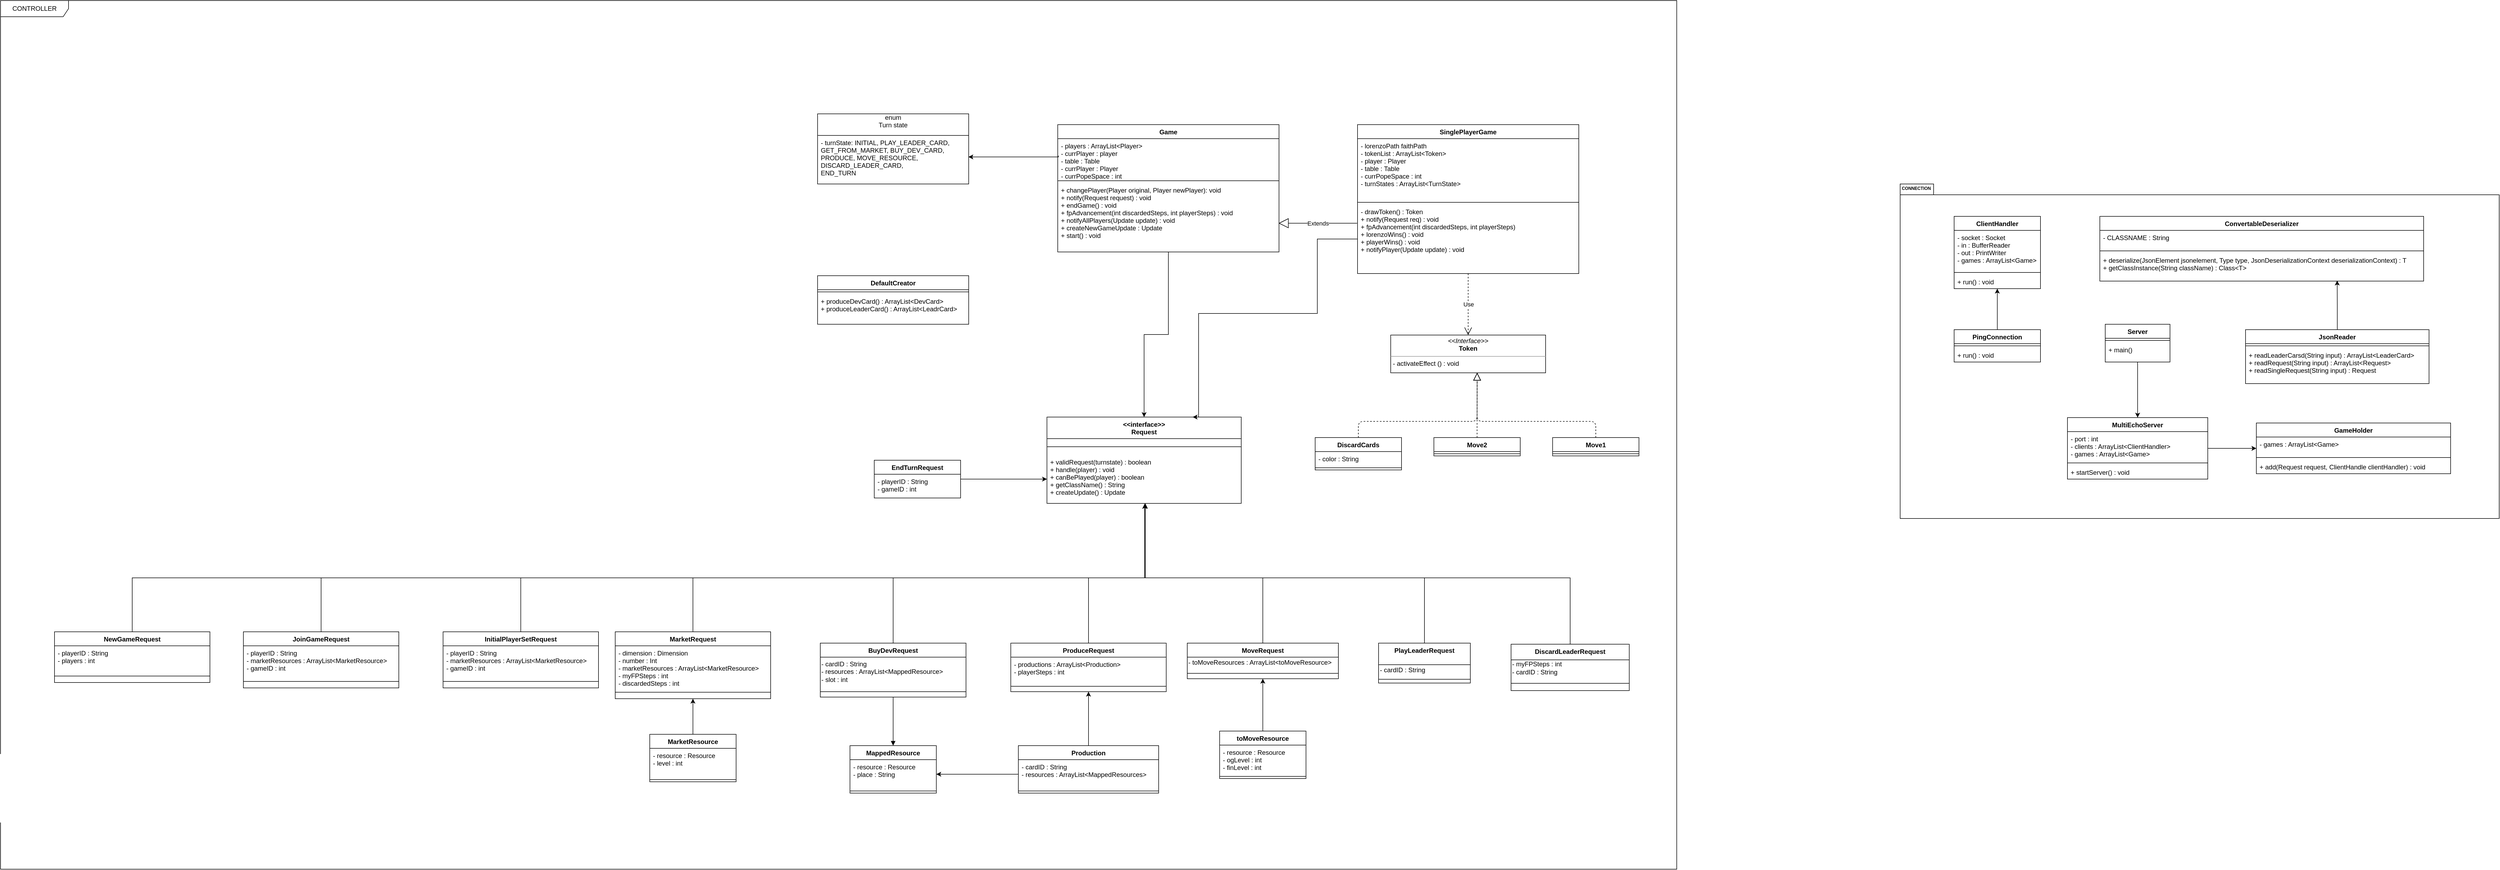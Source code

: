 <mxfile version="14.6.10" type="github">
  <diagram id="XjBvma8TKEidSXA-A0vw" name="Pagina-2">
    <mxGraphModel dx="3427" dy="-552" grid="1" gridSize="10" guides="1" tooltips="1" connect="1" arrows="1" fold="1" page="1" pageScale="1" pageWidth="827" pageHeight="1169" math="0" shadow="0">
      <root>
        <mxCell id="zuPwHXy1TFyjWQxAL-yT-0" />
        <mxCell id="zuPwHXy1TFyjWQxAL-yT-1" parent="zuPwHXy1TFyjWQxAL-yT-0" />
        <mxCell id="2" value="CONTROLLER" style="shape=umlFrame;whiteSpace=wrap;html=1;width=126;height=30;" parent="zuPwHXy1TFyjWQxAL-yT-1" vertex="1">
          <mxGeometry x="-1690" y="1230" width="3106" height="1610" as="geometry" />
        </mxCell>
        <mxCell id="WFDf0e7nfd22DvibQq_O-15" style="edgeStyle=orthogonalEdgeStyle;rounded=0;orthogonalLoop=1;jettySize=auto;html=1;entryX=0.5;entryY=0;entryDx=0;entryDy=0;" parent="zuPwHXy1TFyjWQxAL-yT-1" source="zuPwHXy1TFyjWQxAL-yT-4" target="UZ8g9i1Q12Po_Xgt0YLo-0" edge="1">
          <mxGeometry relative="1" as="geometry" />
        </mxCell>
        <mxCell id="zuPwHXy1TFyjWQxAL-yT-4" value="Game" style="swimlane;fontStyle=1;align=center;verticalAlign=top;childLayout=stackLayout;horizontal=1;startSize=26;horizontalStack=0;resizeParent=1;resizeParentMax=0;resizeLast=0;collapsible=1;marginBottom=0;fillColor=none;" parent="zuPwHXy1TFyjWQxAL-yT-1" vertex="1">
          <mxGeometry x="269" y="1460" width="410" height="236" as="geometry" />
        </mxCell>
        <mxCell id="zuPwHXy1TFyjWQxAL-yT-5" value="- players : ArrayList&lt;Player&gt;&#xa;- currPlayer : player&#xa;- table : Table&#xa;- currPlayer : Player&#xa;- currPopeSpace : int&#xa;&#xa;" style="text;strokeColor=none;fillColor=none;align=left;verticalAlign=top;spacingLeft=4;spacingRight=4;overflow=hidden;rotatable=0;points=[[0,0.5],[1,0.5]];portConstraint=eastwest;" parent="zuPwHXy1TFyjWQxAL-yT-4" vertex="1">
          <mxGeometry y="26" width="410" height="74" as="geometry" />
        </mxCell>
        <mxCell id="zuPwHXy1TFyjWQxAL-yT-6" value="" style="line;strokeWidth=1;fillColor=none;align=left;verticalAlign=middle;spacingTop=-1;spacingLeft=3;spacingRight=3;rotatable=0;labelPosition=right;points=[];portConstraint=eastwest;" parent="zuPwHXy1TFyjWQxAL-yT-4" vertex="1">
          <mxGeometry y="100" width="410" height="8" as="geometry" />
        </mxCell>
        <mxCell id="zuPwHXy1TFyjWQxAL-yT-7" value="+ changePlayer(Player original, Player newPlayer): void&#xa;+ notify(Request request) : void&#xa;+ endGame() : void&#xa;+ fpAdvancement(int discardedSteps, int playerSteps) : void&#xa;+ notifyAllPlayers(Update update) : void&#xa;+ createNewGameUpdate : Update&#xa;+ start() : void" style="text;strokeColor=none;fillColor=none;align=left;verticalAlign=top;spacingLeft=4;spacingRight=4;overflow=hidden;rotatable=0;points=[[0,0.5],[1,0.5]];portConstraint=eastwest;" parent="zuPwHXy1TFyjWQxAL-yT-4" vertex="1">
          <mxGeometry y="108" width="410" height="128" as="geometry" />
        </mxCell>
        <mxCell id="zuPwHXy1TFyjWQxAL-yT-15" value="SinglePlayerGame" style="swimlane;fontStyle=1;align=center;verticalAlign=top;childLayout=stackLayout;horizontal=1;startSize=26;horizontalStack=0;resizeParent=1;resizeParentMax=0;resizeLast=0;collapsible=1;marginBottom=0;fillColor=none;" parent="zuPwHXy1TFyjWQxAL-yT-1" vertex="1">
          <mxGeometry x="824.5" y="1460" width="410" height="276" as="geometry" />
        </mxCell>
        <mxCell id="zuPwHXy1TFyjWQxAL-yT-16" value="- lorenzoPath faithPath&#xa;- tokenList : ArrayList&lt;Token&gt;&#xa;- player : Player&#xa;- table : Table&#xa;- currPopeSpace : int&#xa;- turnStates : ArrayList&lt;TurnState&gt;&#xa;" style="text;strokeColor=none;fillColor=none;align=left;verticalAlign=top;spacingLeft=4;spacingRight=4;overflow=hidden;rotatable=0;points=[[0,0.5],[1,0.5]];portConstraint=eastwest;" parent="zuPwHXy1TFyjWQxAL-yT-15" vertex="1">
          <mxGeometry y="26" width="410" height="114" as="geometry" />
        </mxCell>
        <mxCell id="zuPwHXy1TFyjWQxAL-yT-17" value="" style="line;strokeWidth=1;fillColor=none;align=left;verticalAlign=middle;spacingTop=-1;spacingLeft=3;spacingRight=3;rotatable=0;labelPosition=right;points=[];portConstraint=eastwest;" parent="zuPwHXy1TFyjWQxAL-yT-15" vertex="1">
          <mxGeometry y="140" width="410" height="8" as="geometry" />
        </mxCell>
        <mxCell id="zuPwHXy1TFyjWQxAL-yT-18" value="- drawToken() : Token&#xa;+ notify(Request req) : void&#xa;+ fpAdvancement(int discardedSteps, int playerSteps)&#xa;+ lorenzoWins() : void&#xa;+ playerWins() : void&#xa;+ notifyPlayer(Update update) : void " style="text;strokeColor=none;fillColor=none;align=left;verticalAlign=top;spacingLeft=4;spacingRight=4;overflow=hidden;rotatable=0;points=[[0,0.5],[1,0.5]];portConstraint=eastwest;" parent="zuPwHXy1TFyjWQxAL-yT-15" vertex="1">
          <mxGeometry y="148" width="410" height="128" as="geometry" />
        </mxCell>
        <mxCell id="zuPwHXy1TFyjWQxAL-yT-23" value="&lt;p style=&quot;margin: 0px ; margin-top: 4px ; text-align: center&quot;&gt;&lt;i&gt;&amp;lt;&amp;lt;Interface&amp;gt;&amp;gt;&lt;/i&gt;&lt;br&gt;&lt;b&gt;Token&lt;/b&gt;&lt;/p&gt;&lt;hr size=&quot;1&quot;&gt;&lt;p style=&quot;margin: 0px ; margin-left: 4px&quot;&gt;- activateEffect () : void&lt;br&gt;&lt;/p&gt;" style="verticalAlign=top;align=left;overflow=fill;fontSize=12;fontFamily=Helvetica;html=1;" parent="zuPwHXy1TFyjWQxAL-yT-1" vertex="1">
          <mxGeometry x="886" y="1850" width="287" height="70" as="geometry" />
        </mxCell>
        <mxCell id="zuPwHXy1TFyjWQxAL-yT-24" value="DiscardCards" style="swimlane;fontStyle=1;align=center;verticalAlign=top;childLayout=stackLayout;horizontal=1;startSize=26;horizontalStack=0;resizeParent=1;resizeParentMax=0;resizeLast=0;collapsible=1;marginBottom=0;" parent="zuPwHXy1TFyjWQxAL-yT-1" vertex="1">
          <mxGeometry x="746" y="2040" width="160" height="60" as="geometry" />
        </mxCell>
        <mxCell id="zuPwHXy1TFyjWQxAL-yT-25" value="- color : String" style="text;strokeColor=none;fillColor=none;align=left;verticalAlign=top;spacingLeft=4;spacingRight=4;overflow=hidden;rotatable=0;points=[[0,0.5],[1,0.5]];portConstraint=eastwest;" parent="zuPwHXy1TFyjWQxAL-yT-24" vertex="1">
          <mxGeometry y="26" width="160" height="26" as="geometry" />
        </mxCell>
        <mxCell id="zuPwHXy1TFyjWQxAL-yT-26" value="" style="line;strokeWidth=1;fillColor=none;align=left;verticalAlign=middle;spacingTop=-1;spacingLeft=3;spacingRight=3;rotatable=0;labelPosition=right;points=[];portConstraint=eastwest;" parent="zuPwHXy1TFyjWQxAL-yT-24" vertex="1">
          <mxGeometry y="52" width="160" height="8" as="geometry" />
        </mxCell>
        <mxCell id="zuPwHXy1TFyjWQxAL-yT-27" value="" style="endArrow=block;dashed=1;endFill=0;endSize=12;html=1;exitX=0.5;exitY=0;exitDx=0;exitDy=0;entryX=0.558;entryY=0.997;entryDx=0;entryDy=0;entryPerimeter=0;" parent="zuPwHXy1TFyjWQxAL-yT-1" source="zuPwHXy1TFyjWQxAL-yT-24" target="zuPwHXy1TFyjWQxAL-yT-23" edge="1">
          <mxGeometry width="160" relative="1" as="geometry">
            <mxPoint x="726" y="2270" as="sourcePoint" />
            <mxPoint x="1049" y="2060" as="targetPoint" />
            <Array as="points">
              <mxPoint x="826" y="2010" />
              <mxPoint x="939" y="2010" />
              <mxPoint x="1046" y="2010" />
            </Array>
          </mxGeometry>
        </mxCell>
        <mxCell id="zuPwHXy1TFyjWQxAL-yT-28" value="Move2" style="swimlane;fontStyle=1;align=center;verticalAlign=top;childLayout=stackLayout;horizontal=1;startSize=26;horizontalStack=0;resizeParent=1;resizeParentMax=0;resizeLast=0;collapsible=1;marginBottom=0;" parent="zuPwHXy1TFyjWQxAL-yT-1" vertex="1">
          <mxGeometry x="966" y="2040" width="160" height="34" as="geometry" />
        </mxCell>
        <mxCell id="zuPwHXy1TFyjWQxAL-yT-29" value="" style="line;strokeWidth=1;fillColor=none;align=left;verticalAlign=middle;spacingTop=-1;spacingLeft=3;spacingRight=3;rotatable=0;labelPosition=right;points=[];portConstraint=eastwest;" parent="zuPwHXy1TFyjWQxAL-yT-28" vertex="1">
          <mxGeometry y="26" width="160" height="8" as="geometry" />
        </mxCell>
        <mxCell id="zuPwHXy1TFyjWQxAL-yT-30" value="Move1" style="swimlane;fontStyle=1;align=center;verticalAlign=top;childLayout=stackLayout;horizontal=1;startSize=26;horizontalStack=0;resizeParent=1;resizeParentMax=0;resizeLast=0;collapsible=1;marginBottom=0;" parent="zuPwHXy1TFyjWQxAL-yT-1" vertex="1">
          <mxGeometry x="1186" y="2040" width="160" height="34" as="geometry" />
        </mxCell>
        <mxCell id="zuPwHXy1TFyjWQxAL-yT-31" value="" style="line;strokeWidth=1;fillColor=none;align=left;verticalAlign=middle;spacingTop=-1;spacingLeft=3;spacingRight=3;rotatable=0;labelPosition=right;points=[];portConstraint=eastwest;" parent="zuPwHXy1TFyjWQxAL-yT-30" vertex="1">
          <mxGeometry y="26" width="160" height="8" as="geometry" />
        </mxCell>
        <mxCell id="zuPwHXy1TFyjWQxAL-yT-32" value="" style="endArrow=block;dashed=1;endFill=0;endSize=12;html=1;exitX=0.5;exitY=0;exitDx=0;exitDy=0;entryX=0.558;entryY=0.997;entryDx=0;entryDy=0;entryPerimeter=0;" parent="zuPwHXy1TFyjWQxAL-yT-1" source="zuPwHXy1TFyjWQxAL-yT-28" target="zuPwHXy1TFyjWQxAL-yT-23" edge="1">
          <mxGeometry width="160" relative="1" as="geometry">
            <mxPoint x="1036" y="2310" as="sourcePoint" />
            <mxPoint x="1046" y="2060" as="targetPoint" />
          </mxGeometry>
        </mxCell>
        <mxCell id="zuPwHXy1TFyjWQxAL-yT-33" value="" style="endArrow=block;dashed=1;endFill=0;endSize=12;html=1;exitX=0.5;exitY=0;exitDx=0;exitDy=0;entryX=0.558;entryY=0.996;entryDx=0;entryDy=0;entryPerimeter=0;" parent="zuPwHXy1TFyjWQxAL-yT-1" source="zuPwHXy1TFyjWQxAL-yT-30" target="zuPwHXy1TFyjWQxAL-yT-23" edge="1">
          <mxGeometry width="160" relative="1" as="geometry">
            <mxPoint x="1296" y="2290" as="sourcePoint" />
            <mxPoint x="1045" y="2064" as="targetPoint" />
            <Array as="points">
              <mxPoint x="1266" y="2010" />
              <mxPoint x="1046" y="2010" />
            </Array>
          </mxGeometry>
        </mxCell>
        <mxCell id="zuPwHXy1TFyjWQxAL-yT-34" value="Use" style="endArrow=open;endSize=12;dashed=1;html=1;entryX=0.5;entryY=0;entryDx=0;entryDy=0;" parent="zuPwHXy1TFyjWQxAL-yT-1" source="zuPwHXy1TFyjWQxAL-yT-18" target="zuPwHXy1TFyjWQxAL-yT-23" edge="1">
          <mxGeometry width="160" relative="1" as="geometry">
            <mxPoint x="310" y="2040" as="sourcePoint" />
            <mxPoint x="470" y="2040" as="targetPoint" />
          </mxGeometry>
        </mxCell>
        <mxCell id="QdaKhmfzMMFKIb9w_ULD-0" value="enum&#xa;Turn state&#xa;" style="swimlane;fontStyle=0;childLayout=stackLayout;horizontal=1;startSize=40;fillColor=none;horizontalStack=0;resizeParent=1;resizeParentMax=0;resizeLast=0;collapsible=1;marginBottom=0;" parent="zuPwHXy1TFyjWQxAL-yT-1" vertex="1">
          <mxGeometry x="-176" y="1440" width="280" height="130" as="geometry" />
        </mxCell>
        <mxCell id="QdaKhmfzMMFKIb9w_ULD-2" value="- turnState: INITIAL, PLAY_LEADER_CARD, &#xa;GET_FROM_MARKET, BUY_DEV_CARD, &#xa;PRODUCE, MOVE_RESOURCE, &#xa;DISCARD_LEADER_CARD,&#xa;END_TURN" style="text;strokeColor=none;fillColor=none;align=left;verticalAlign=top;spacingLeft=4;spacingRight=4;overflow=hidden;rotatable=0;points=[[0,0.5],[1,0.5]];portConstraint=eastwest;" parent="QdaKhmfzMMFKIb9w_ULD-0" vertex="1">
          <mxGeometry y="40" width="280" height="90" as="geometry" />
        </mxCell>
        <mxCell id="UZ8g9i1Q12Po_Xgt0YLo-0" value="&lt;&lt;interface&gt;&gt;&#xa;Request" style="swimlane;fontStyle=1;align=center;verticalAlign=top;childLayout=stackLayout;horizontal=1;startSize=40;horizontalStack=0;resizeParent=1;resizeParentMax=0;resizeLast=0;collapsible=1;marginBottom=0;" parent="zuPwHXy1TFyjWQxAL-yT-1" vertex="1">
          <mxGeometry x="249" y="2002" width="360" height="160" as="geometry">
            <mxRectangle x="182" y="1730" width="110" height="30" as="alternateBounds" />
          </mxGeometry>
        </mxCell>
        <mxCell id="UZ8g9i1Q12Po_Xgt0YLo-1" value="" style="line;strokeWidth=1;fillColor=none;align=left;verticalAlign=middle;spacingTop=-1;spacingLeft=3;spacingRight=3;rotatable=0;labelPosition=right;points=[];portConstraint=eastwest;" parent="UZ8g9i1Q12Po_Xgt0YLo-0" vertex="1">
          <mxGeometry y="40" width="360" height="30" as="geometry" />
        </mxCell>
        <mxCell id="UZ8g9i1Q12Po_Xgt0YLo-2" value="+ validRequest(turnstate) : boolean&#xa;+ handle(player) : void&#xa;+ canBePlayed(player) : boolean&#xa;+ getClassName() : String&#xa;+ createUpdate() : Update&#xa;&#xa;&#xa;" style="text;strokeColor=none;fillColor=none;align=left;verticalAlign=top;spacingLeft=4;spacingRight=4;overflow=hidden;rotatable=0;points=[[0,0.5],[1,0.5]];portConstraint=eastwest;" parent="UZ8g9i1Q12Po_Xgt0YLo-0" vertex="1">
          <mxGeometry y="70" width="360" height="90" as="geometry" />
        </mxCell>
        <mxCell id="UZ8g9i1Q12Po_Xgt0YLo-13" style="edgeStyle=orthogonalEdgeStyle;rounded=0;orthogonalLoop=1;jettySize=auto;html=1;entryX=0.505;entryY=1.001;entryDx=0;entryDy=0;entryPerimeter=0;exitX=0.5;exitY=0;exitDx=0;exitDy=0;" parent="zuPwHXy1TFyjWQxAL-yT-1" source="CXDdSFIX0ZnYIhV8G9Mw-33" target="UZ8g9i1Q12Po_Xgt0YLo-2" edge="1">
          <mxGeometry relative="1" as="geometry">
            <Array as="points">
              <mxPoint x="-36" y="2300" />
              <mxPoint x="431" y="2300" />
            </Array>
            <mxPoint x="-437" y="2200" as="targetPoint" />
          </mxGeometry>
        </mxCell>
        <mxCell id="UZ8g9i1Q12Po_Xgt0YLo-6" value="MarketRequest" style="swimlane;fontStyle=1;align=center;verticalAlign=top;childLayout=stackLayout;horizontal=1;startSize=26;horizontalStack=0;resizeParent=1;resizeParentMax=0;resizeLast=0;collapsible=1;marginBottom=0;" parent="zuPwHXy1TFyjWQxAL-yT-1" vertex="1">
          <mxGeometry x="-551" y="2400" width="288" height="124" as="geometry" />
        </mxCell>
        <mxCell id="UZ8g9i1Q12Po_Xgt0YLo-8" value="- dimension : Dimension&#xa;- number : Int&#xa;- marketResources : ArrayList&lt;MarketResource&gt;&#xa;- myFPSteps : int&#xa;- discardedSteps : int" style="text;strokeColor=none;fillColor=none;align=left;verticalAlign=top;spacingLeft=4;spacingRight=4;overflow=hidden;rotatable=0;points=[[0,0.5],[1,0.5]];portConstraint=eastwest;" parent="UZ8g9i1Q12Po_Xgt0YLo-6" vertex="1">
          <mxGeometry y="26" width="288" height="74" as="geometry" />
        </mxCell>
        <mxCell id="UZ8g9i1Q12Po_Xgt0YLo-7" value="" style="line;strokeWidth=1;fillColor=none;align=left;verticalAlign=middle;spacingTop=-1;spacingLeft=3;spacingRight=3;rotatable=0;labelPosition=right;points=[];portConstraint=eastwest;" parent="UZ8g9i1Q12Po_Xgt0YLo-6" vertex="1">
          <mxGeometry y="100" width="288" height="24" as="geometry" />
        </mxCell>
        <mxCell id="UZ8g9i1Q12Po_Xgt0YLo-14" style="edgeStyle=orthogonalEdgeStyle;rounded=0;orthogonalLoop=1;jettySize=auto;html=1;exitX=0.5;exitY=0;exitDx=0;exitDy=0;entryX=0.505;entryY=1.004;entryDx=0;entryDy=0;entryPerimeter=0;" parent="zuPwHXy1TFyjWQxAL-yT-1" source="UZ8g9i1Q12Po_Xgt0YLo-6" target="UZ8g9i1Q12Po_Xgt0YLo-2" edge="1">
          <mxGeometry relative="1" as="geometry">
            <mxPoint x="-1321" y="2270" as="sourcePoint" />
            <mxPoint x="319" y="2140" as="targetPoint" />
            <Array as="points">
              <mxPoint x="-407" y="2300" />
              <mxPoint x="431" y="2300" />
            </Array>
          </mxGeometry>
        </mxCell>
        <mxCell id="7PWRgVyLpjwVJqehHupk-3" style="edgeStyle=orthogonalEdgeStyle;rounded=0;orthogonalLoop=1;jettySize=auto;html=1;entryX=0.505;entryY=0.997;entryDx=0;entryDy=0;entryPerimeter=0;exitX=0.5;exitY=0;exitDx=0;exitDy=0;" parent="zuPwHXy1TFyjWQxAL-yT-1" source="7PWRgVyLpjwVJqehHupk-1" target="UZ8g9i1Q12Po_Xgt0YLo-2" edge="1">
          <mxGeometry relative="1" as="geometry">
            <Array as="points">
              <mxPoint x="649" y="2300" />
              <mxPoint x="431" y="2300" />
            </Array>
            <mxPoint x="-437" y="2196" as="targetPoint" />
          </mxGeometry>
        </mxCell>
        <mxCell id="7PWRgVyLpjwVJqehHupk-1" value="MoveRequest" style="swimlane;fontStyle=1;align=center;verticalAlign=top;childLayout=stackLayout;horizontal=1;startSize=26;horizontalStack=0;resizeParent=1;resizeParentMax=0;resizeLast=0;collapsible=1;marginBottom=0;" parent="zuPwHXy1TFyjWQxAL-yT-1" vertex="1">
          <mxGeometry x="509" y="2421" width="280" height="66" as="geometry" />
        </mxCell>
        <mxCell id="CXDdSFIX0ZnYIhV8G9Mw-23" value="- toMoveResources : ArrayList&amp;lt;toMoveResource&amp;gt;" style="text;html=1;align=left;verticalAlign=middle;resizable=0;points=[];autosize=1;strokeColor=none;" parent="7PWRgVyLpjwVJqehHupk-1" vertex="1">
          <mxGeometry y="26" width="280" height="20" as="geometry" />
        </mxCell>
        <mxCell id="7PWRgVyLpjwVJqehHupk-2" value="" style="line;strokeWidth=1;fillColor=none;align=left;verticalAlign=middle;spacingTop=-1;spacingLeft=3;spacingRight=3;rotatable=0;labelPosition=right;points=[];portConstraint=eastwest;" parent="7PWRgVyLpjwVJqehHupk-1" vertex="1">
          <mxGeometry y="46" width="280" height="20" as="geometry" />
        </mxCell>
        <mxCell id="7PWRgVyLpjwVJqehHupk-6" style="edgeStyle=orthogonalEdgeStyle;rounded=0;orthogonalLoop=1;jettySize=auto;html=1;entryX=0.505;entryY=0.999;entryDx=0;entryDy=0;entryPerimeter=0;exitX=0.5;exitY=0;exitDx=0;exitDy=0;" parent="zuPwHXy1TFyjWQxAL-yT-1" source="7PWRgVyLpjwVJqehHupk-4" target="UZ8g9i1Q12Po_Xgt0YLo-2" edge="1">
          <mxGeometry relative="1" as="geometry">
            <Array as="points">
              <mxPoint x="949" y="2300" />
              <mxPoint x="431" y="2300" />
            </Array>
            <mxPoint x="-437" y="2196" as="targetPoint" />
          </mxGeometry>
        </mxCell>
        <mxCell id="7PWRgVyLpjwVJqehHupk-4" value="PlayLeaderRequest" style="swimlane;fontStyle=1;align=center;verticalAlign=top;childLayout=stackLayout;horizontal=1;startSize=40;horizontalStack=0;resizeParent=1;resizeParentMax=0;resizeLast=0;collapsible=1;marginBottom=0;" parent="zuPwHXy1TFyjWQxAL-yT-1" vertex="1">
          <mxGeometry x="863.5" y="2421" width="170" height="74" as="geometry" />
        </mxCell>
        <mxCell id="CXDdSFIX0ZnYIhV8G9Mw-24" value="- cardID : String" style="text;html=1;align=left;verticalAlign=middle;resizable=0;points=[];autosize=1;strokeColor=none;" parent="7PWRgVyLpjwVJqehHupk-4" vertex="1">
          <mxGeometry y="40" width="170" height="20" as="geometry" />
        </mxCell>
        <mxCell id="7PWRgVyLpjwVJqehHupk-5" value="" style="line;strokeWidth=1;fillColor=none;align=left;verticalAlign=middle;spacingTop=-1;spacingLeft=3;spacingRight=3;rotatable=0;labelPosition=right;points=[];portConstraint=eastwest;" parent="7PWRgVyLpjwVJqehHupk-4" vertex="1">
          <mxGeometry y="60" width="170" height="14" as="geometry" />
        </mxCell>
        <mxCell id="CXDdSFIX0ZnYIhV8G9Mw-10" style="edgeStyle=orthogonalEdgeStyle;rounded=0;orthogonalLoop=1;jettySize=auto;html=1;entryX=0.505;entryY=1;entryDx=0;entryDy=0;entryPerimeter=0;exitX=0.5;exitY=0;exitDx=0;exitDy=0;" parent="zuPwHXy1TFyjWQxAL-yT-1" source="CXDdSFIX0ZnYIhV8G9Mw-6" target="UZ8g9i1Q12Po_Xgt0YLo-2" edge="1">
          <mxGeometry relative="1" as="geometry">
            <mxPoint x="-436" y="2207" as="targetPoint" />
            <Array as="points">
              <mxPoint x="1219" y="2300" />
              <mxPoint x="431" y="2300" />
            </Array>
          </mxGeometry>
        </mxCell>
        <mxCell id="CXDdSFIX0ZnYIhV8G9Mw-6" value="DiscardLeaderRequest" style="swimlane;fontStyle=1;align=center;verticalAlign=top;childLayout=stackLayout;horizontal=1;startSize=29;horizontalStack=0;resizeParent=1;resizeParentMax=0;resizeLast=0;collapsible=1;marginBottom=0;" parent="zuPwHXy1TFyjWQxAL-yT-1" vertex="1">
          <mxGeometry x="1109" y="2423" width="219" height="86" as="geometry" />
        </mxCell>
        <mxCell id="CXDdSFIX0ZnYIhV8G9Mw-9" value="- myFPSteps : int&lt;br&gt;- cardID : String" style="text;html=1;align=left;verticalAlign=middle;resizable=0;points=[];autosize=1;strokeColor=none;" parent="CXDdSFIX0ZnYIhV8G9Mw-6" vertex="1">
          <mxGeometry y="29" width="219" height="30" as="geometry" />
        </mxCell>
        <mxCell id="CXDdSFIX0ZnYIhV8G9Mw-7" value="" style="line;strokeWidth=1;fillColor=none;align=left;verticalAlign=middle;spacingTop=-1;spacingLeft=3;spacingRight=3;rotatable=0;labelPosition=right;points=[];portConstraint=eastwest;" parent="CXDdSFIX0ZnYIhV8G9Mw-6" vertex="1">
          <mxGeometry y="59" width="219" height="27" as="geometry" />
        </mxCell>
        <mxCell id="CXDdSFIX0ZnYIhV8G9Mw-11" value="EndTurnRequest" style="swimlane;fontStyle=1;align=center;verticalAlign=top;childLayout=stackLayout;horizontal=1;startSize=26;horizontalStack=0;resizeParent=1;resizeParentMax=0;resizeLast=0;collapsible=1;marginBottom=0;" parent="zuPwHXy1TFyjWQxAL-yT-1" vertex="1">
          <mxGeometry x="-71" y="2082" width="160" height="70" as="geometry" />
        </mxCell>
        <mxCell id="WFDf0e7nfd22DvibQq_O-1" value="- playerID : String&#xa;- gameID : int" style="text;strokeColor=none;fillColor=none;align=left;verticalAlign=top;spacingLeft=4;spacingRight=4;overflow=hidden;rotatable=0;points=[[0,0.5],[1,0.5]];portConstraint=eastwest;" parent="CXDdSFIX0ZnYIhV8G9Mw-11" vertex="1">
          <mxGeometry y="26" width="160" height="44" as="geometry" />
        </mxCell>
        <mxCell id="CXDdSFIX0ZnYIhV8G9Mw-13" value="" style="line;strokeWidth=1;fillColor=none;align=left;verticalAlign=middle;spacingTop=-1;spacingLeft=3;spacingRight=3;rotatable=0;labelPosition=right;points=[];portConstraint=eastwest;" parent="CXDdSFIX0ZnYIhV8G9Mw-11" vertex="1">
          <mxGeometry y="70" width="160" as="geometry" />
        </mxCell>
        <mxCell id="CXDdSFIX0ZnYIhV8G9Mw-14" style="edgeStyle=orthogonalEdgeStyle;rounded=0;orthogonalLoop=1;jettySize=auto;html=1;exitX=1;exitY=0.5;exitDx=0;exitDy=0;" parent="zuPwHXy1TFyjWQxAL-yT-1" source="CXDdSFIX0ZnYIhV8G9Mw-11" target="UZ8g9i1Q12Po_Xgt0YLo-2" edge="1">
          <mxGeometry relative="1" as="geometry">
            <mxPoint x="-305.941" y="1860" as="sourcePoint" />
            <mxPoint x="-721" y="2010" as="targetPoint" />
            <Array as="points" />
          </mxGeometry>
        </mxCell>
        <mxCell id="CXDdSFIX0ZnYIhV8G9Mw-18" style="edgeStyle=orthogonalEdgeStyle;rounded=0;orthogonalLoop=1;jettySize=auto;html=1;entryX=0.5;entryY=1;entryDx=0;entryDy=0;" parent="zuPwHXy1TFyjWQxAL-yT-1" source="CXDdSFIX0ZnYIhV8G9Mw-15" target="UZ8g9i1Q12Po_Xgt0YLo-6" edge="1">
          <mxGeometry relative="1" as="geometry" />
        </mxCell>
        <mxCell id="CXDdSFIX0ZnYIhV8G9Mw-15" value="MarketResource" style="swimlane;fontStyle=1;align=center;verticalAlign=top;childLayout=stackLayout;horizontal=1;startSize=26;horizontalStack=0;resizeParent=1;resizeParentMax=0;resizeLast=0;collapsible=1;marginBottom=0;" parent="zuPwHXy1TFyjWQxAL-yT-1" vertex="1">
          <mxGeometry x="-487" y="2590" width="160" height="88" as="geometry" />
        </mxCell>
        <mxCell id="CXDdSFIX0ZnYIhV8G9Mw-16" value="- resource : Resource&#xa;- level : int" style="text;strokeColor=none;fillColor=none;align=left;verticalAlign=top;spacingLeft=4;spacingRight=4;overflow=hidden;rotatable=0;points=[[0,0.5],[1,0.5]];portConstraint=eastwest;" parent="CXDdSFIX0ZnYIhV8G9Mw-15" vertex="1">
          <mxGeometry y="26" width="160" height="54" as="geometry" />
        </mxCell>
        <mxCell id="CXDdSFIX0ZnYIhV8G9Mw-17" value="" style="line;strokeWidth=1;fillColor=none;align=left;verticalAlign=middle;spacingTop=-1;spacingLeft=3;spacingRight=3;rotatable=0;labelPosition=right;points=[];portConstraint=eastwest;" parent="CXDdSFIX0ZnYIhV8G9Mw-15" vertex="1">
          <mxGeometry y="80" width="160" height="8" as="geometry" />
        </mxCell>
        <mxCell id="CXDdSFIX0ZnYIhV8G9Mw-22" style="edgeStyle=orthogonalEdgeStyle;rounded=0;orthogonalLoop=1;jettySize=auto;html=1;entryX=0.5;entryY=1;entryDx=0;entryDy=0;" parent="zuPwHXy1TFyjWQxAL-yT-1" source="CXDdSFIX0ZnYIhV8G9Mw-19" target="7PWRgVyLpjwVJqehHupk-1" edge="1">
          <mxGeometry relative="1" as="geometry" />
        </mxCell>
        <mxCell id="CXDdSFIX0ZnYIhV8G9Mw-19" value="toMoveResource" style="swimlane;fontStyle=1;align=center;verticalAlign=top;childLayout=stackLayout;horizontal=1;startSize=26;horizontalStack=0;resizeParent=1;resizeParentMax=0;resizeLast=0;collapsible=1;marginBottom=0;" parent="zuPwHXy1TFyjWQxAL-yT-1" vertex="1">
          <mxGeometry x="569" y="2584" width="160" height="88" as="geometry" />
        </mxCell>
        <mxCell id="CXDdSFIX0ZnYIhV8G9Mw-20" value="- resource : Resource&#xa;- ogLevel : int&#xa;- finLevel : int" style="text;strokeColor=none;fillColor=none;align=left;verticalAlign=top;spacingLeft=4;spacingRight=4;overflow=hidden;rotatable=0;points=[[0,0.5],[1,0.5]];portConstraint=eastwest;" parent="CXDdSFIX0ZnYIhV8G9Mw-19" vertex="1">
          <mxGeometry y="26" width="160" height="54" as="geometry" />
        </mxCell>
        <mxCell id="CXDdSFIX0ZnYIhV8G9Mw-21" value="" style="line;strokeWidth=1;fillColor=none;align=left;verticalAlign=middle;spacingTop=-1;spacingLeft=3;spacingRight=3;rotatable=0;labelPosition=right;points=[];portConstraint=eastwest;" parent="CXDdSFIX0ZnYIhV8G9Mw-19" vertex="1">
          <mxGeometry y="80" width="160" height="8" as="geometry" />
        </mxCell>
        <mxCell id="CXDdSFIX0ZnYIhV8G9Mw-32" style="edgeStyle=orthogonalEdgeStyle;rounded=0;orthogonalLoop=1;jettySize=auto;html=1;entryX=0.506;entryY=1.002;entryDx=0;entryDy=0;entryPerimeter=0;" parent="zuPwHXy1TFyjWQxAL-yT-1" source="CXDdSFIX0ZnYIhV8G9Mw-25" target="UZ8g9i1Q12Po_Xgt0YLo-2" edge="1">
          <mxGeometry relative="1" as="geometry">
            <mxPoint x="-438" y="2220" as="targetPoint" />
            <Array as="points">
              <mxPoint x="326" y="2300" />
              <mxPoint x="431" y="2300" />
            </Array>
          </mxGeometry>
        </mxCell>
        <mxCell id="CXDdSFIX0ZnYIhV8G9Mw-25" value="ProduceRequest" style="swimlane;fontStyle=1;align=center;verticalAlign=top;childLayout=stackLayout;horizontal=1;startSize=26;horizontalStack=0;resizeParent=1;resizeParentMax=0;resizeLast=0;collapsible=1;marginBottom=0;" parent="zuPwHXy1TFyjWQxAL-yT-1" vertex="1">
          <mxGeometry x="182" y="2421" width="288" height="90" as="geometry" />
        </mxCell>
        <mxCell id="CXDdSFIX0ZnYIhV8G9Mw-26" value="- productions : ArrayList&lt;Production&gt;&#xa;- playerSteps : int&#xa;" style="text;strokeColor=none;fillColor=none;align=left;verticalAlign=top;spacingLeft=4;spacingRight=4;overflow=hidden;rotatable=0;points=[[0,0.5],[1,0.5]];portConstraint=eastwest;" parent="CXDdSFIX0ZnYIhV8G9Mw-25" vertex="1">
          <mxGeometry y="26" width="288" height="44" as="geometry" />
        </mxCell>
        <mxCell id="CXDdSFIX0ZnYIhV8G9Mw-27" value="" style="line;strokeWidth=1;fillColor=none;align=left;verticalAlign=middle;spacingTop=-1;spacingLeft=3;spacingRight=3;rotatable=0;labelPosition=right;points=[];portConstraint=eastwest;" parent="CXDdSFIX0ZnYIhV8G9Mw-25" vertex="1">
          <mxGeometry y="70" width="288" height="20" as="geometry" />
        </mxCell>
        <mxCell id="CXDdSFIX0ZnYIhV8G9Mw-28" style="edgeStyle=orthogonalEdgeStyle;rounded=0;orthogonalLoop=1;jettySize=auto;html=1;entryX=0.5;entryY=1;entryDx=0;entryDy=0;" parent="zuPwHXy1TFyjWQxAL-yT-1" source="CXDdSFIX0ZnYIhV8G9Mw-29" target="CXDdSFIX0ZnYIhV8G9Mw-25" edge="1">
          <mxGeometry relative="1" as="geometry" />
        </mxCell>
        <mxCell id="CXDdSFIX0ZnYIhV8G9Mw-40" style="edgeStyle=orthogonalEdgeStyle;rounded=0;orthogonalLoop=1;jettySize=auto;html=1;entryX=1;entryY=0.5;entryDx=0;entryDy=0;" parent="zuPwHXy1TFyjWQxAL-yT-1" source="CXDdSFIX0ZnYIhV8G9Mw-29" target="CXDdSFIX0ZnYIhV8G9Mw-37" edge="1">
          <mxGeometry relative="1" as="geometry">
            <mxPoint x="39" y="2655" as="targetPoint" />
            <Array as="points">
              <mxPoint x="119" y="2664" />
              <mxPoint x="119" y="2664" />
            </Array>
          </mxGeometry>
        </mxCell>
        <mxCell id="CXDdSFIX0ZnYIhV8G9Mw-29" value="Production" style="swimlane;fontStyle=1;align=center;verticalAlign=top;childLayout=stackLayout;horizontal=1;startSize=26;horizontalStack=0;resizeParent=1;resizeParentMax=0;resizeLast=0;collapsible=1;marginBottom=0;" parent="zuPwHXy1TFyjWQxAL-yT-1" vertex="1">
          <mxGeometry x="196" y="2611" width="260" height="88" as="geometry" />
        </mxCell>
        <mxCell id="CXDdSFIX0ZnYIhV8G9Mw-30" value="- cardID : String&#xa;- resources : ArrayList&lt;MappedResources&gt;" style="text;strokeColor=none;fillColor=none;align=left;verticalAlign=top;spacingLeft=4;spacingRight=4;overflow=hidden;rotatable=0;points=[[0,0.5],[1,0.5]];portConstraint=eastwest;" parent="CXDdSFIX0ZnYIhV8G9Mw-29" vertex="1">
          <mxGeometry y="26" width="260" height="54" as="geometry" />
        </mxCell>
        <mxCell id="CXDdSFIX0ZnYIhV8G9Mw-31" value="" style="line;strokeWidth=1;fillColor=none;align=left;verticalAlign=middle;spacingTop=-1;spacingLeft=3;spacingRight=3;rotatable=0;labelPosition=right;points=[];portConstraint=eastwest;" parent="CXDdSFIX0ZnYIhV8G9Mw-29" vertex="1">
          <mxGeometry y="80" width="260" height="8" as="geometry" />
        </mxCell>
        <mxCell id="CXDdSFIX0ZnYIhV8G9Mw-33" value="BuyDevRequest&#xa;" style="swimlane;fontStyle=1;align=center;verticalAlign=top;childLayout=stackLayout;horizontal=1;startSize=26;horizontalStack=0;resizeParent=1;resizeParentMax=0;resizeLast=0;collapsible=1;marginBottom=0;" parent="zuPwHXy1TFyjWQxAL-yT-1" vertex="1">
          <mxGeometry x="-171" y="2421" width="270" height="100" as="geometry" />
        </mxCell>
        <mxCell id="CXDdSFIX0ZnYIhV8G9Mw-34" value="- cardID : String&lt;br&gt;- resources : ArrayList&amp;lt;MappedResource&amp;gt;&lt;br&gt;- slot : int" style="text;html=1;strokeColor=none;fillColor=none;align=left;verticalAlign=middle;whiteSpace=wrap;rounded=0;" parent="CXDdSFIX0ZnYIhV8G9Mw-33" vertex="1">
          <mxGeometry y="26" width="270" height="54" as="geometry" />
        </mxCell>
        <mxCell id="CXDdSFIX0ZnYIhV8G9Mw-35" value="" style="line;strokeWidth=1;fillColor=none;align=left;verticalAlign=middle;spacingTop=-1;spacingLeft=3;spacingRight=3;rotatable=0;labelPosition=right;points=[];portConstraint=eastwest;" parent="CXDdSFIX0ZnYIhV8G9Mw-33" vertex="1">
          <mxGeometry y="80" width="270" height="20" as="geometry" />
        </mxCell>
        <mxCell id="CXDdSFIX0ZnYIhV8G9Mw-36" value="MappedResource" style="swimlane;fontStyle=1;align=center;verticalAlign=top;childLayout=stackLayout;horizontal=1;startSize=26;horizontalStack=0;resizeParent=1;resizeParentMax=0;resizeLast=0;collapsible=1;marginBottom=0;" parent="zuPwHXy1TFyjWQxAL-yT-1" vertex="1">
          <mxGeometry x="-116" y="2611" width="160" height="88" as="geometry" />
        </mxCell>
        <mxCell id="CXDdSFIX0ZnYIhV8G9Mw-37" value="- resource : Resource&#xa;- place : String" style="text;strokeColor=none;fillColor=none;align=left;verticalAlign=top;spacingLeft=4;spacingRight=4;overflow=hidden;rotatable=0;points=[[0,0.5],[1,0.5]];portConstraint=eastwest;" parent="CXDdSFIX0ZnYIhV8G9Mw-36" vertex="1">
          <mxGeometry y="26" width="160" height="54" as="geometry" />
        </mxCell>
        <mxCell id="CXDdSFIX0ZnYIhV8G9Mw-38" value="" style="line;strokeWidth=1;fillColor=none;align=left;verticalAlign=middle;spacingTop=-1;spacingLeft=3;spacingRight=3;rotatable=0;labelPosition=right;points=[];portConstraint=eastwest;" parent="CXDdSFIX0ZnYIhV8G9Mw-36" vertex="1">
          <mxGeometry y="80" width="160" height="8" as="geometry" />
        </mxCell>
        <mxCell id="CXDdSFIX0ZnYIhV8G9Mw-39" value="" style="html=1;verticalAlign=bottom;endArrow=block;exitX=0.5;exitY=1;exitDx=0;exitDy=0;entryX=0.5;entryY=0;entryDx=0;entryDy=0;" parent="zuPwHXy1TFyjWQxAL-yT-1" source="CXDdSFIX0ZnYIhV8G9Mw-33" target="CXDdSFIX0ZnYIhV8G9Mw-36" edge="1">
          <mxGeometry width="80" relative="1" as="geometry">
            <mxPoint x="-151" y="2675" as="sourcePoint" />
            <mxPoint x="-71" y="2675" as="targetPoint" />
          </mxGeometry>
        </mxCell>
        <mxCell id="CXDdSFIX0ZnYIhV8G9Mw-41" style="edgeStyle=orthogonalEdgeStyle;rounded=0;orthogonalLoop=1;jettySize=auto;html=1;exitX=0.003;exitY=0.427;exitDx=0;exitDy=0;exitPerimeter=0;entryX=0.998;entryY=0.443;entryDx=0;entryDy=0;entryPerimeter=0;" parent="zuPwHXy1TFyjWQxAL-yT-1" source="zuPwHXy1TFyjWQxAL-yT-5" target="QdaKhmfzMMFKIb9w_ULD-2" edge="1">
          <mxGeometry relative="1" as="geometry">
            <mxPoint x="104" y="1520" as="targetPoint" />
            <Array as="points">
              <mxPoint x="270" y="1520" />
            </Array>
          </mxGeometry>
        </mxCell>
        <mxCell id="CXDdSFIX0ZnYIhV8G9Mw-43" value="DefaultCreator" style="swimlane;fontStyle=1;align=center;verticalAlign=top;childLayout=stackLayout;horizontal=1;startSize=26;horizontalStack=0;resizeParent=1;resizeParentMax=0;resizeLast=0;collapsible=1;marginBottom=0;" parent="zuPwHXy1TFyjWQxAL-yT-1" vertex="1">
          <mxGeometry x="-176" y="1740" width="280" height="90" as="geometry" />
        </mxCell>
        <mxCell id="CXDdSFIX0ZnYIhV8G9Mw-45" value="" style="line;strokeWidth=1;fillColor=none;align=left;verticalAlign=middle;spacingTop=-1;spacingLeft=3;spacingRight=3;rotatable=0;labelPosition=right;points=[];portConstraint=eastwest;" parent="CXDdSFIX0ZnYIhV8G9Mw-43" vertex="1">
          <mxGeometry y="26" width="280" height="8" as="geometry" />
        </mxCell>
        <mxCell id="CXDdSFIX0ZnYIhV8G9Mw-46" value="+ produceDevCard() : ArrayList&lt;DevCard&gt;&#xa;+ produceLeaderCard() : ArrayList&lt;LeadrCard&gt;" style="text;strokeColor=none;fillColor=none;align=left;verticalAlign=top;spacingLeft=4;spacingRight=4;overflow=hidden;rotatable=0;points=[[0,0.5],[1,0.5]];portConstraint=eastwest;" parent="CXDdSFIX0ZnYIhV8G9Mw-43" vertex="1">
          <mxGeometry y="34" width="280" height="56" as="geometry" />
        </mxCell>
        <mxCell id="CXDdSFIX0ZnYIhV8G9Mw-48" value="" style="shape=folder;fontStyle=1;spacingTop=10;tabWidth=40;tabHeight=20;tabPosition=left;html=1;fillColor=none;" parent="zuPwHXy1TFyjWQxAL-yT-1" vertex="1">
          <mxGeometry x="1830" y="1570" width="1110" height="620" as="geometry" />
        </mxCell>
        <mxCell id="CXDdSFIX0ZnYIhV8G9Mw-49" value="CONNECTION" style="text;align=center;fontStyle=1;verticalAlign=middle;spacingLeft=3;spacingRight=3;strokeColor=none;rotatable=0;points=[[0,0.5],[1,0.5]];portConstraint=eastwest;fillColor=none;fontSize=8;" parent="zuPwHXy1TFyjWQxAL-yT-1" vertex="1">
          <mxGeometry x="1830" y="1570" width="60" height="16" as="geometry" />
        </mxCell>
        <mxCell id="CXDdSFIX0ZnYIhV8G9Mw-50" value="ClientHandler" style="swimlane;fontStyle=1;align=center;verticalAlign=top;childLayout=stackLayout;horizontal=1;startSize=26;horizontalStack=0;resizeParent=1;resizeParentMax=0;resizeLast=0;collapsible=1;marginBottom=0;fillColor=none;" parent="zuPwHXy1TFyjWQxAL-yT-1" vertex="1">
          <mxGeometry x="1930" y="1630" width="160" height="134" as="geometry" />
        </mxCell>
        <mxCell id="CXDdSFIX0ZnYIhV8G9Mw-51" value="- socket : Socket&#xa;- in : BufferReader&#xa;- out : PrintWriter&#xa;- games : ArrayList&lt;Game&gt;" style="text;strokeColor=none;fillColor=none;align=left;verticalAlign=top;spacingLeft=4;spacingRight=4;overflow=hidden;rotatable=0;points=[[0,0.5],[1,0.5]];portConstraint=eastwest;" parent="CXDdSFIX0ZnYIhV8G9Mw-50" vertex="1">
          <mxGeometry y="26" width="160" height="74" as="geometry" />
        </mxCell>
        <mxCell id="CXDdSFIX0ZnYIhV8G9Mw-52" value="" style="line;strokeWidth=1;fillColor=none;align=left;verticalAlign=middle;spacingTop=-1;spacingLeft=3;spacingRight=3;rotatable=0;labelPosition=right;points=[];portConstraint=eastwest;" parent="CXDdSFIX0ZnYIhV8G9Mw-50" vertex="1">
          <mxGeometry y="100" width="160" height="8" as="geometry" />
        </mxCell>
        <mxCell id="CXDdSFIX0ZnYIhV8G9Mw-53" value="+ run() : void" style="text;strokeColor=none;fillColor=none;align=left;verticalAlign=top;spacingLeft=4;spacingRight=4;overflow=hidden;rotatable=0;points=[[0,0.5],[1,0.5]];portConstraint=eastwest;" parent="CXDdSFIX0ZnYIhV8G9Mw-50" vertex="1">
          <mxGeometry y="108" width="160" height="26" as="geometry" />
        </mxCell>
        <mxCell id="CXDdSFIX0ZnYIhV8G9Mw-54" value="ConvertableDeserializer" style="swimlane;fontStyle=1;align=center;verticalAlign=top;childLayout=stackLayout;horizontal=1;startSize=26;horizontalStack=0;resizeParent=1;resizeParentMax=0;resizeLast=0;collapsible=1;marginBottom=0;fillColor=none;" parent="zuPwHXy1TFyjWQxAL-yT-1" vertex="1">
          <mxGeometry x="2200" y="1630" width="600" height="120" as="geometry" />
        </mxCell>
        <mxCell id="CXDdSFIX0ZnYIhV8G9Mw-55" value="- CLASSNAME : String&#xa;" style="text;strokeColor=none;fillColor=none;align=left;verticalAlign=top;spacingLeft=4;spacingRight=4;overflow=hidden;rotatable=0;points=[[0,0.5],[1,0.5]];portConstraint=eastwest;" parent="CXDdSFIX0ZnYIhV8G9Mw-54" vertex="1">
          <mxGeometry y="26" width="600" height="34" as="geometry" />
        </mxCell>
        <mxCell id="CXDdSFIX0ZnYIhV8G9Mw-56" value="" style="line;strokeWidth=1;fillColor=none;align=left;verticalAlign=middle;spacingTop=-1;spacingLeft=3;spacingRight=3;rotatable=0;labelPosition=right;points=[];portConstraint=eastwest;" parent="CXDdSFIX0ZnYIhV8G9Mw-54" vertex="1">
          <mxGeometry y="60" width="600" height="8" as="geometry" />
        </mxCell>
        <mxCell id="CXDdSFIX0ZnYIhV8G9Mw-57" value="+ deserialize(JsonElement jsonelement, Type type, JsonDeserializationContext deserializationContext) : T&#xa;+ getClassInstance(String className) : Class&lt;T&gt;" style="text;strokeColor=none;fillColor=none;align=left;verticalAlign=top;spacingLeft=4;spacingRight=4;overflow=hidden;rotatable=0;points=[[0,0.5],[1,0.5]];portConstraint=eastwest;" parent="CXDdSFIX0ZnYIhV8G9Mw-54" vertex="1">
          <mxGeometry y="68" width="600" height="52" as="geometry" />
        </mxCell>
        <mxCell id="19" style="edgeStyle=orthogonalEdgeStyle;rounded=0;orthogonalLoop=1;jettySize=auto;html=1;entryX=0.733;entryY=0.981;entryDx=0;entryDy=0;entryPerimeter=0;" parent="zuPwHXy1TFyjWQxAL-yT-1" source="CXDdSFIX0ZnYIhV8G9Mw-58" target="CXDdSFIX0ZnYIhV8G9Mw-57" edge="1">
          <mxGeometry relative="1" as="geometry" />
        </mxCell>
        <mxCell id="CXDdSFIX0ZnYIhV8G9Mw-58" value="JsonReader" style="swimlane;fontStyle=1;align=center;verticalAlign=top;childLayout=stackLayout;horizontal=1;startSize=26;horizontalStack=0;resizeParent=1;resizeParentMax=0;resizeLast=0;collapsible=1;marginBottom=0;fillColor=none;" parent="zuPwHXy1TFyjWQxAL-yT-1" vertex="1">
          <mxGeometry x="2470" y="1840" width="340" height="100" as="geometry" />
        </mxCell>
        <mxCell id="CXDdSFIX0ZnYIhV8G9Mw-60" value="" style="line;strokeWidth=1;fillColor=none;align=left;verticalAlign=middle;spacingTop=-1;spacingLeft=3;spacingRight=3;rotatable=0;labelPosition=right;points=[];portConstraint=eastwest;" parent="CXDdSFIX0ZnYIhV8G9Mw-58" vertex="1">
          <mxGeometry y="26" width="340" height="8" as="geometry" />
        </mxCell>
        <mxCell id="CXDdSFIX0ZnYIhV8G9Mw-61" value="+ readLeaderCarsd(String input) : ArrayList&lt;LeaderCard&gt;&#xa;+ readRequest(String input) : ArrayList&lt;Request&gt;&#xa;+ readSingleRequest(String input) : Request" style="text;strokeColor=none;fillColor=none;align=left;verticalAlign=top;spacingLeft=4;spacingRight=4;overflow=hidden;rotatable=0;points=[[0,0.5],[1,0.5]];portConstraint=eastwest;" parent="CXDdSFIX0ZnYIhV8G9Mw-58" vertex="1">
          <mxGeometry y="34" width="340" height="66" as="geometry" />
        </mxCell>
        <mxCell id="WFDf0e7nfd22DvibQq_O-5" style="edgeStyle=orthogonalEdgeStyle;rounded=0;orthogonalLoop=1;jettySize=auto;html=1;entryX=0.505;entryY=1.006;entryDx=0;entryDy=0;entryPerimeter=0;" parent="zuPwHXy1TFyjWQxAL-yT-1" source="WFDf0e7nfd22DvibQq_O-2" target="UZ8g9i1Q12Po_Xgt0YLo-2" edge="1">
          <mxGeometry relative="1" as="geometry">
            <Array as="points">
              <mxPoint x="-726" y="2300" />
              <mxPoint x="431" y="2300" />
              <mxPoint x="431" y="2180" />
              <mxPoint x="431" y="2180" />
            </Array>
          </mxGeometry>
        </mxCell>
        <mxCell id="WFDf0e7nfd22DvibQq_O-2" value="InitialPlayerSetRequest" style="swimlane;fontStyle=1;align=center;verticalAlign=top;childLayout=stackLayout;horizontal=1;startSize=26;horizontalStack=0;resizeParent=1;resizeParentMax=0;resizeLast=0;collapsible=1;marginBottom=0;" parent="zuPwHXy1TFyjWQxAL-yT-1" vertex="1">
          <mxGeometry x="-870" y="2400" width="288" height="104" as="geometry" />
        </mxCell>
        <mxCell id="WFDf0e7nfd22DvibQq_O-3" value="- playerID : String&#xa;- marketResources : ArrayList&lt;MarketResource&gt;&#xa;- gameID : int&#xa;" style="text;strokeColor=none;fillColor=none;align=left;verticalAlign=top;spacingLeft=4;spacingRight=4;overflow=hidden;rotatable=0;points=[[0,0.5],[1,0.5]];portConstraint=eastwest;" parent="WFDf0e7nfd22DvibQq_O-2" vertex="1">
          <mxGeometry y="26" width="288" height="54" as="geometry" />
        </mxCell>
        <mxCell id="WFDf0e7nfd22DvibQq_O-4" value="" style="line;strokeWidth=1;fillColor=none;align=left;verticalAlign=middle;spacingTop=-1;spacingLeft=3;spacingRight=3;rotatable=0;labelPosition=right;points=[];portConstraint=eastwest;" parent="WFDf0e7nfd22DvibQq_O-2" vertex="1">
          <mxGeometry y="80" width="288" height="24" as="geometry" />
        </mxCell>
        <mxCell id="WFDf0e7nfd22DvibQq_O-10" style="edgeStyle=orthogonalEdgeStyle;rounded=0;orthogonalLoop=1;jettySize=auto;html=1;entryX=0.503;entryY=1.011;entryDx=0;entryDy=0;entryPerimeter=0;" parent="zuPwHXy1TFyjWQxAL-yT-1" source="WFDf0e7nfd22DvibQq_O-6" target="UZ8g9i1Q12Po_Xgt0YLo-2" edge="1">
          <mxGeometry relative="1" as="geometry">
            <Array as="points">
              <mxPoint x="-1096" y="2300" />
              <mxPoint x="430" y="2300" />
            </Array>
          </mxGeometry>
        </mxCell>
        <mxCell id="WFDf0e7nfd22DvibQq_O-6" value="JoinGameRequest" style="swimlane;fontStyle=1;align=center;verticalAlign=top;childLayout=stackLayout;horizontal=1;startSize=26;horizontalStack=0;resizeParent=1;resizeParentMax=0;resizeLast=0;collapsible=1;marginBottom=0;" parent="zuPwHXy1TFyjWQxAL-yT-1" vertex="1">
          <mxGeometry x="-1240" y="2400" width="288" height="104" as="geometry" />
        </mxCell>
        <mxCell id="WFDf0e7nfd22DvibQq_O-7" value="- playerID : String&#xa;- marketResources : ArrayList&lt;MarketResource&gt;&#xa;- gameID : int&#xa;" style="text;strokeColor=none;fillColor=none;align=left;verticalAlign=top;spacingLeft=4;spacingRight=4;overflow=hidden;rotatable=0;points=[[0,0.5],[1,0.5]];portConstraint=eastwest;" parent="WFDf0e7nfd22DvibQq_O-6" vertex="1">
          <mxGeometry y="26" width="288" height="54" as="geometry" />
        </mxCell>
        <mxCell id="WFDf0e7nfd22DvibQq_O-8" value="" style="line;strokeWidth=1;fillColor=none;align=left;verticalAlign=middle;spacingTop=-1;spacingLeft=3;spacingRight=3;rotatable=0;labelPosition=right;points=[];portConstraint=eastwest;" parent="WFDf0e7nfd22DvibQq_O-6" vertex="1">
          <mxGeometry y="80" width="288" height="24" as="geometry" />
        </mxCell>
        <mxCell id="WFDf0e7nfd22DvibQq_O-14" style="edgeStyle=orthogonalEdgeStyle;rounded=0;orthogonalLoop=1;jettySize=auto;html=1;entryX=0.505;entryY=1;entryDx=0;entryDy=0;entryPerimeter=0;" parent="zuPwHXy1TFyjWQxAL-yT-1" source="WFDf0e7nfd22DvibQq_O-11" target="UZ8g9i1Q12Po_Xgt0YLo-2" edge="1">
          <mxGeometry relative="1" as="geometry">
            <Array as="points">
              <mxPoint x="-1446" y="2300" />
              <mxPoint x="431" y="2300" />
              <mxPoint x="431" y="2180" />
              <mxPoint x="431" y="2180" />
            </Array>
          </mxGeometry>
        </mxCell>
        <mxCell id="WFDf0e7nfd22DvibQq_O-11" value="NewGameRequest" style="swimlane;fontStyle=1;align=center;verticalAlign=top;childLayout=stackLayout;horizontal=1;startSize=26;horizontalStack=0;resizeParent=1;resizeParentMax=0;resizeLast=0;collapsible=1;marginBottom=0;" parent="zuPwHXy1TFyjWQxAL-yT-1" vertex="1">
          <mxGeometry x="-1590" y="2400" width="288" height="94" as="geometry" />
        </mxCell>
        <mxCell id="WFDf0e7nfd22DvibQq_O-12" value="- playerID : String&#xa;- players : int&#xa;" style="text;strokeColor=none;fillColor=none;align=left;verticalAlign=top;spacingLeft=4;spacingRight=4;overflow=hidden;rotatable=0;points=[[0,0.5],[1,0.5]];portConstraint=eastwest;" parent="WFDf0e7nfd22DvibQq_O-11" vertex="1">
          <mxGeometry y="26" width="288" height="44" as="geometry" />
        </mxCell>
        <mxCell id="WFDf0e7nfd22DvibQq_O-13" value="" style="line;strokeWidth=1;fillColor=none;align=left;verticalAlign=middle;spacingTop=-1;spacingLeft=3;spacingRight=3;rotatable=0;labelPosition=right;points=[];portConstraint=eastwest;" parent="WFDf0e7nfd22DvibQq_O-11" vertex="1">
          <mxGeometry y="70" width="288" height="24" as="geometry" />
        </mxCell>
        <mxCell id="WFDf0e7nfd22DvibQq_O-16" style="edgeStyle=orthogonalEdgeStyle;rounded=0;orthogonalLoop=1;jettySize=auto;html=1;entryX=0.75;entryY=0;entryDx=0;entryDy=0;" parent="zuPwHXy1TFyjWQxAL-yT-1" source="zuPwHXy1TFyjWQxAL-yT-18" target="UZ8g9i1Q12Po_Xgt0YLo-0" edge="1">
          <mxGeometry relative="1" as="geometry">
            <mxPoint x="590" y="1930" as="targetPoint" />
            <Array as="points">
              <mxPoint x="750" y="1672" />
              <mxPoint x="750" y="1810" />
              <mxPoint x="530" y="1810" />
              <mxPoint x="530" y="2002" />
            </Array>
          </mxGeometry>
        </mxCell>
        <mxCell id="1" value="Extends" style="endArrow=block;endSize=16;endFill=0;html=1;exitX=-0.002;exitY=0.271;exitDx=0;exitDy=0;exitPerimeter=0;entryX=0.998;entryY=0.584;entryDx=0;entryDy=0;entryPerimeter=0;" parent="zuPwHXy1TFyjWQxAL-yT-1" source="zuPwHXy1TFyjWQxAL-yT-18" target="zuPwHXy1TFyjWQxAL-yT-7" edge="1">
          <mxGeometry width="160" relative="1" as="geometry">
            <mxPoint x="825" y="1657" as="sourcePoint" />
            <mxPoint x="679" y="1638" as="targetPoint" />
          </mxGeometry>
        </mxCell>
        <mxCell id="9" style="edgeStyle=orthogonalEdgeStyle;rounded=0;orthogonalLoop=1;jettySize=auto;html=1;" parent="zuPwHXy1TFyjWQxAL-yT-1" source="5" target="CXDdSFIX0ZnYIhV8G9Mw-50" edge="1">
          <mxGeometry relative="1" as="geometry" />
        </mxCell>
        <mxCell id="5" value="PingConnection" style="swimlane;fontStyle=1;align=center;verticalAlign=top;childLayout=stackLayout;horizontal=1;startSize=26;horizontalStack=0;resizeParent=1;resizeParentMax=0;resizeLast=0;collapsible=1;marginBottom=0;fillColor=none;" parent="zuPwHXy1TFyjWQxAL-yT-1" vertex="1">
          <mxGeometry x="1930" y="1840" width="160" height="60" as="geometry" />
        </mxCell>
        <mxCell id="7" value="" style="line;strokeWidth=1;fillColor=none;align=left;verticalAlign=middle;spacingTop=-1;spacingLeft=3;spacingRight=3;rotatable=0;labelPosition=right;points=[];portConstraint=eastwest;" parent="5" vertex="1">
          <mxGeometry y="26" width="160" height="8" as="geometry" />
        </mxCell>
        <mxCell id="8" value="+ run() : void" style="text;strokeColor=none;fillColor=none;align=left;verticalAlign=top;spacingLeft=4;spacingRight=4;overflow=hidden;rotatable=0;points=[[0,0.5],[1,0.5]];portConstraint=eastwest;" parent="5" vertex="1">
          <mxGeometry y="34" width="160" height="26" as="geometry" />
        </mxCell>
        <mxCell id="24" style="edgeStyle=orthogonalEdgeStyle;rounded=0;orthogonalLoop=1;jettySize=auto;html=1;" parent="zuPwHXy1TFyjWQxAL-yT-1" source="11" target="20" edge="1">
          <mxGeometry relative="1" as="geometry" />
        </mxCell>
        <mxCell id="11" value="MultiEchoServer" style="swimlane;fontStyle=1;align=center;verticalAlign=top;childLayout=stackLayout;horizontal=1;startSize=26;horizontalStack=0;resizeParent=1;resizeParentMax=0;resizeLast=0;collapsible=1;marginBottom=0;fillColor=none;" parent="zuPwHXy1TFyjWQxAL-yT-1" vertex="1">
          <mxGeometry x="2140" y="2003" width="260" height="114" as="geometry" />
        </mxCell>
        <mxCell id="12" value="- port : int&#xa;- clients : ArrayList&lt;ClientHandler&gt;&#xa;- games : ArrayList&lt;Game&gt;" style="text;strokeColor=none;fillColor=none;align=left;verticalAlign=top;spacingLeft=4;spacingRight=4;overflow=hidden;rotatable=0;points=[[0,0.5],[1,0.5]];portConstraint=eastwest;" parent="11" vertex="1">
          <mxGeometry y="26" width="260" height="54" as="geometry" />
        </mxCell>
        <mxCell id="13" value="" style="line;strokeWidth=1;fillColor=none;align=left;verticalAlign=middle;spacingTop=-1;spacingLeft=3;spacingRight=3;rotatable=0;labelPosition=right;points=[];portConstraint=eastwest;" parent="11" vertex="1">
          <mxGeometry y="80" width="260" height="8" as="geometry" />
        </mxCell>
        <mxCell id="14" value="+ startServer() : void" style="text;strokeColor=none;fillColor=none;align=left;verticalAlign=top;spacingLeft=4;spacingRight=4;overflow=hidden;rotatable=0;points=[[0,0.5],[1,0.5]];portConstraint=eastwest;" parent="11" vertex="1">
          <mxGeometry y="88" width="260" height="26" as="geometry" />
        </mxCell>
        <mxCell id="15" style="edgeStyle=orthogonalEdgeStyle;rounded=0;orthogonalLoop=1;jettySize=auto;html=1;" parent="zuPwHXy1TFyjWQxAL-yT-1" source="16" target="11" edge="1">
          <mxGeometry relative="1" as="geometry" />
        </mxCell>
        <mxCell id="16" value="Server" style="swimlane;fontStyle=1;align=center;verticalAlign=top;childLayout=stackLayout;horizontal=1;startSize=26;horizontalStack=0;resizeParent=1;resizeParentMax=0;resizeLast=0;collapsible=1;marginBottom=0;fillColor=none;" parent="zuPwHXy1TFyjWQxAL-yT-1" vertex="1">
          <mxGeometry x="2210" y="1830" width="120" height="70" as="geometry" />
        </mxCell>
        <mxCell id="17" value="" style="line;strokeWidth=1;fillColor=none;align=left;verticalAlign=middle;spacingTop=-1;spacingLeft=3;spacingRight=3;rotatable=0;labelPosition=right;points=[];portConstraint=eastwest;" parent="16" vertex="1">
          <mxGeometry y="26" width="120" height="8" as="geometry" />
        </mxCell>
        <mxCell id="18" value="+ main()" style="text;strokeColor=none;fillColor=none;align=left;verticalAlign=top;spacingLeft=4;spacingRight=4;overflow=hidden;rotatable=0;points=[[0,0.5],[1,0.5]];portConstraint=eastwest;" parent="16" vertex="1">
          <mxGeometry y="34" width="120" height="36" as="geometry" />
        </mxCell>
        <mxCell id="20" value="GameHolder" style="swimlane;fontStyle=1;align=center;verticalAlign=top;childLayout=stackLayout;horizontal=1;startSize=26;horizontalStack=0;resizeParent=1;resizeParentMax=0;resizeLast=0;collapsible=1;marginBottom=0;fillColor=none;" parent="zuPwHXy1TFyjWQxAL-yT-1" vertex="1">
          <mxGeometry x="2490" y="2013" width="360" height="94" as="geometry" />
        </mxCell>
        <mxCell id="21" value="- games : ArrayList&lt;Game&gt;" style="text;strokeColor=none;fillColor=none;align=left;verticalAlign=top;spacingLeft=4;spacingRight=4;overflow=hidden;rotatable=0;points=[[0,0.5],[1,0.5]];portConstraint=eastwest;" parent="20" vertex="1">
          <mxGeometry y="26" width="360" height="34" as="geometry" />
        </mxCell>
        <mxCell id="22" value="" style="line;strokeWidth=1;fillColor=none;align=left;verticalAlign=middle;spacingTop=-1;spacingLeft=3;spacingRight=3;rotatable=0;labelPosition=right;points=[];portConstraint=eastwest;" parent="20" vertex="1">
          <mxGeometry y="60" width="360" height="8" as="geometry" />
        </mxCell>
        <mxCell id="23" value="+ add(Request request, ClientHandle clientHandler) : void" style="text;strokeColor=none;fillColor=none;align=left;verticalAlign=top;spacingLeft=4;spacingRight=4;overflow=hidden;rotatable=0;points=[[0,0.5],[1,0.5]];portConstraint=eastwest;" parent="20" vertex="1">
          <mxGeometry y="68" width="360" height="26" as="geometry" />
        </mxCell>
      </root>
    </mxGraphModel>
  </diagram>
</mxfile>
